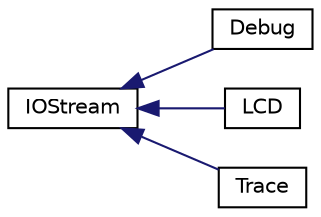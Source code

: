 digraph "Graphical Class Hierarchy"
{
  edge [fontname="Helvetica",fontsize="10",labelfontname="Helvetica",labelfontsize="10"];
  node [fontname="Helvetica",fontsize="10",shape=record];
  rankdir="LR";
  Node1 [label="IOStream",height=0.2,width=0.4,color="black", fillcolor="white", style="filled",URL="$dd/d83/classIOStream.html"];
  Node1 -> Node2 [dir="back",color="midnightblue",fontsize="10",style="solid",fontname="Helvetica"];
  Node2 [label="Debug",height=0.2,width=0.4,color="black", fillcolor="white", style="filled",URL="$d4/d08/classDebug.html"];
  Node1 -> Node3 [dir="back",color="midnightblue",fontsize="10",style="solid",fontname="Helvetica"];
  Node3 [label="LCD",height=0.2,width=0.4,color="black", fillcolor="white", style="filled",URL="$d8/d81/classLCD.html"];
  Node1 -> Node4 [dir="back",color="midnightblue",fontsize="10",style="solid",fontname="Helvetica"];
  Node4 [label="Trace",height=0.2,width=0.4,color="black", fillcolor="white", style="filled",URL="$d4/d8b/classTrace.html"];
}
